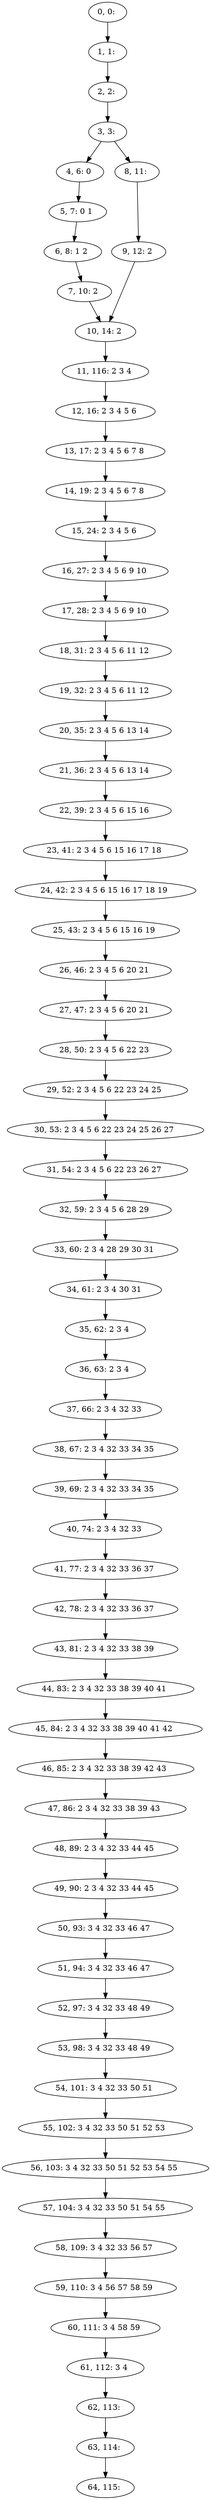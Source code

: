 digraph G {
0[label="0, 0: "];
1[label="1, 1: "];
2[label="2, 2: "];
3[label="3, 3: "];
4[label="4, 6: 0 "];
5[label="5, 7: 0 1 "];
6[label="6, 8: 1 2 "];
7[label="7, 10: 2 "];
8[label="8, 11: "];
9[label="9, 12: 2 "];
10[label="10, 14: 2 "];
11[label="11, 116: 2 3 4 "];
12[label="12, 16: 2 3 4 5 6 "];
13[label="13, 17: 2 3 4 5 6 7 8 "];
14[label="14, 19: 2 3 4 5 6 7 8 "];
15[label="15, 24: 2 3 4 5 6 "];
16[label="16, 27: 2 3 4 5 6 9 10 "];
17[label="17, 28: 2 3 4 5 6 9 10 "];
18[label="18, 31: 2 3 4 5 6 11 12 "];
19[label="19, 32: 2 3 4 5 6 11 12 "];
20[label="20, 35: 2 3 4 5 6 13 14 "];
21[label="21, 36: 2 3 4 5 6 13 14 "];
22[label="22, 39: 2 3 4 5 6 15 16 "];
23[label="23, 41: 2 3 4 5 6 15 16 17 18 "];
24[label="24, 42: 2 3 4 5 6 15 16 17 18 19 "];
25[label="25, 43: 2 3 4 5 6 15 16 19 "];
26[label="26, 46: 2 3 4 5 6 20 21 "];
27[label="27, 47: 2 3 4 5 6 20 21 "];
28[label="28, 50: 2 3 4 5 6 22 23 "];
29[label="29, 52: 2 3 4 5 6 22 23 24 25 "];
30[label="30, 53: 2 3 4 5 6 22 23 24 25 26 27 "];
31[label="31, 54: 2 3 4 5 6 22 23 26 27 "];
32[label="32, 59: 2 3 4 5 6 28 29 "];
33[label="33, 60: 2 3 4 28 29 30 31 "];
34[label="34, 61: 2 3 4 30 31 "];
35[label="35, 62: 2 3 4 "];
36[label="36, 63: 2 3 4 "];
37[label="37, 66: 2 3 4 32 33 "];
38[label="38, 67: 2 3 4 32 33 34 35 "];
39[label="39, 69: 2 3 4 32 33 34 35 "];
40[label="40, 74: 2 3 4 32 33 "];
41[label="41, 77: 2 3 4 32 33 36 37 "];
42[label="42, 78: 2 3 4 32 33 36 37 "];
43[label="43, 81: 2 3 4 32 33 38 39 "];
44[label="44, 83: 2 3 4 32 33 38 39 40 41 "];
45[label="45, 84: 2 3 4 32 33 38 39 40 41 42 "];
46[label="46, 85: 2 3 4 32 33 38 39 42 43 "];
47[label="47, 86: 2 3 4 32 33 38 39 43 "];
48[label="48, 89: 2 3 4 32 33 44 45 "];
49[label="49, 90: 2 3 4 32 33 44 45 "];
50[label="50, 93: 3 4 32 33 46 47 "];
51[label="51, 94: 3 4 32 33 46 47 "];
52[label="52, 97: 3 4 32 33 48 49 "];
53[label="53, 98: 3 4 32 33 48 49 "];
54[label="54, 101: 3 4 32 33 50 51 "];
55[label="55, 102: 3 4 32 33 50 51 52 53 "];
56[label="56, 103: 3 4 32 33 50 51 52 53 54 55 "];
57[label="57, 104: 3 4 32 33 50 51 54 55 "];
58[label="58, 109: 3 4 32 33 56 57 "];
59[label="59, 110: 3 4 56 57 58 59 "];
60[label="60, 111: 3 4 58 59 "];
61[label="61, 112: 3 4 "];
62[label="62, 113: "];
63[label="63, 114: "];
64[label="64, 115: "];
0->1 ;
1->2 ;
2->3 ;
3->4 ;
3->8 ;
4->5 ;
5->6 ;
6->7 ;
7->10 ;
8->9 ;
9->10 ;
10->11 ;
11->12 ;
12->13 ;
13->14 ;
14->15 ;
15->16 ;
16->17 ;
17->18 ;
18->19 ;
19->20 ;
20->21 ;
21->22 ;
22->23 ;
23->24 ;
24->25 ;
25->26 ;
26->27 ;
27->28 ;
28->29 ;
29->30 ;
30->31 ;
31->32 ;
32->33 ;
33->34 ;
34->35 ;
35->36 ;
36->37 ;
37->38 ;
38->39 ;
39->40 ;
40->41 ;
41->42 ;
42->43 ;
43->44 ;
44->45 ;
45->46 ;
46->47 ;
47->48 ;
48->49 ;
49->50 ;
50->51 ;
51->52 ;
52->53 ;
53->54 ;
54->55 ;
55->56 ;
56->57 ;
57->58 ;
58->59 ;
59->60 ;
60->61 ;
61->62 ;
62->63 ;
63->64 ;
}
